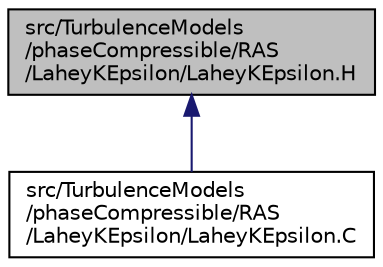 digraph "src/TurbulenceModels/phaseCompressible/RAS/LaheyKEpsilon/LaheyKEpsilon.H"
{
  bgcolor="transparent";
  edge [fontname="Helvetica",fontsize="10",labelfontname="Helvetica",labelfontsize="10"];
  node [fontname="Helvetica",fontsize="10",shape=record];
  Node1 [label="src/TurbulenceModels\l/phaseCompressible/RAS\l/LaheyKEpsilon/LaheyKEpsilon.H",height=0.2,width=0.4,color="black", fillcolor="grey75", style="filled", fontcolor="black"];
  Node1 -> Node2 [dir="back",color="midnightblue",fontsize="10",style="solid",fontname="Helvetica"];
  Node2 [label="src/TurbulenceModels\l/phaseCompressible/RAS\l/LaheyKEpsilon/LaheyKEpsilon.C",height=0.2,width=0.4,color="black",URL="$a10736.html"];
}
